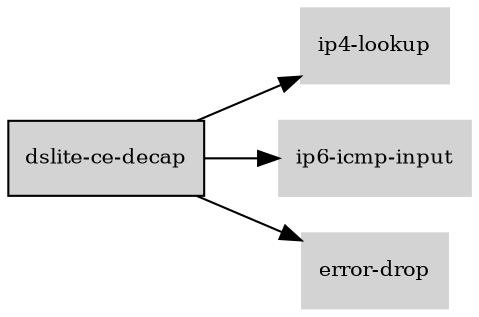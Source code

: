 digraph "dslite_ce_decap_subgraph" {
  rankdir=LR;
  node [shape=box, style=filled, fontsize=10, color=lightgray, fontcolor=black, fillcolor=lightgray];
  "dslite-ce-decap" [color=black, fontcolor=black, fillcolor=lightgray];
  edge [fontsize=8];
  "dslite-ce-decap" -> "ip4-lookup";
  "dslite-ce-decap" -> "ip6-icmp-input";
  "dslite-ce-decap" -> "error-drop";
}
